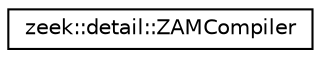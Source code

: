 digraph "Graphical Class Hierarchy"
{
 // LATEX_PDF_SIZE
  edge [fontname="Helvetica",fontsize="10",labelfontname="Helvetica",labelfontsize="10"];
  node [fontname="Helvetica",fontsize="10",shape=record];
  rankdir="LR";
  Node0 [label="zeek::detail::ZAMCompiler",height=0.2,width=0.4,color="black", fillcolor="white", style="filled",URL="$d7/de3/classzeek_1_1detail_1_1ZAMCompiler.html",tooltip=" "];
}
